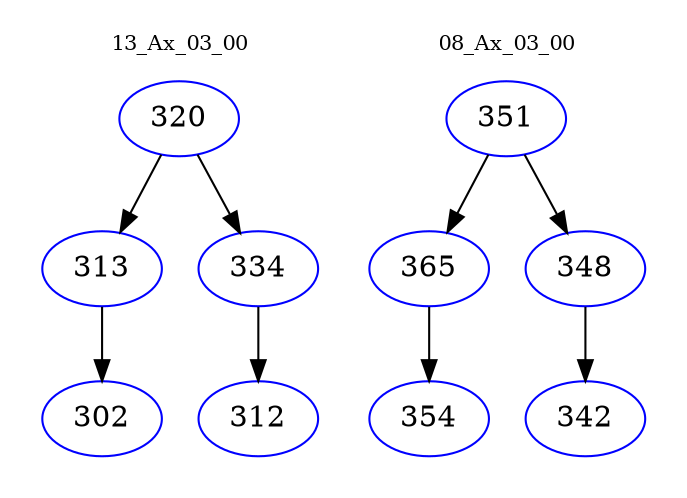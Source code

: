 digraph{
subgraph cluster_0 {
color = white
label = "13_Ax_03_00";
fontsize=10;
T0_320 [label="320", color="blue"]
T0_320 -> T0_313 [color="black"]
T0_313 [label="313", color="blue"]
T0_313 -> T0_302 [color="black"]
T0_302 [label="302", color="blue"]
T0_320 -> T0_334 [color="black"]
T0_334 [label="334", color="blue"]
T0_334 -> T0_312 [color="black"]
T0_312 [label="312", color="blue"]
}
subgraph cluster_1 {
color = white
label = "08_Ax_03_00";
fontsize=10;
T1_351 [label="351", color="blue"]
T1_351 -> T1_365 [color="black"]
T1_365 [label="365", color="blue"]
T1_365 -> T1_354 [color="black"]
T1_354 [label="354", color="blue"]
T1_351 -> T1_348 [color="black"]
T1_348 [label="348", color="blue"]
T1_348 -> T1_342 [color="black"]
T1_342 [label="342", color="blue"]
}
}
